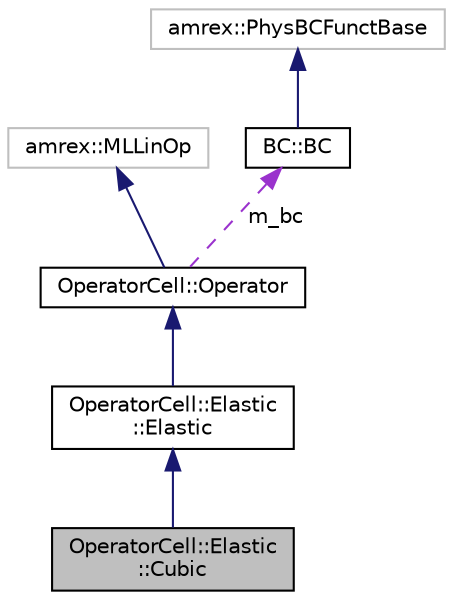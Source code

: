 digraph "OperatorCell::Elastic::Cubic"
{
  edge [fontname="Helvetica",fontsize="10",labelfontname="Helvetica",labelfontsize="10"];
  node [fontname="Helvetica",fontsize="10",shape=record];
  Node1 [label="OperatorCell::Elastic\l::Cubic",height=0.2,width=0.4,color="black", fillcolor="grey75", style="filled", fontcolor="black"];
  Node2 -> Node1 [dir="back",color="midnightblue",fontsize="10",style="solid",fontname="Helvetica"];
  Node2 [label="OperatorCell::Elastic\l::Elastic",height=0.2,width=0.4,color="black", fillcolor="white", style="filled",URL="$classOperatorCell_1_1Elastic_1_1Elastic.html"];
  Node3 -> Node2 [dir="back",color="midnightblue",fontsize="10",style="solid",fontname="Helvetica"];
  Node3 [label="OperatorCell::Operator",height=0.2,width=0.4,color="black", fillcolor="white", style="filled",URL="$classOperatorCell_1_1Operator.html"];
  Node4 -> Node3 [dir="back",color="midnightblue",fontsize="10",style="solid",fontname="Helvetica"];
  Node4 [label="amrex::MLLinOp",height=0.2,width=0.4,color="grey75", fillcolor="white", style="filled"];
  Node5 -> Node3 [dir="back",color="darkorchid3",fontsize="10",style="dashed",label=" m_bc" ,fontname="Helvetica"];
  Node5 [label="BC::BC",height=0.2,width=0.4,color="black", fillcolor="white", style="filled",URL="$classBC_1_1BC.html"];
  Node6 -> Node5 [dir="back",color="midnightblue",fontsize="10",style="solid",fontname="Helvetica"];
  Node6 [label="amrex::PhysBCFunctBase",height=0.2,width=0.4,color="grey75", fillcolor="white", style="filled"];
}
